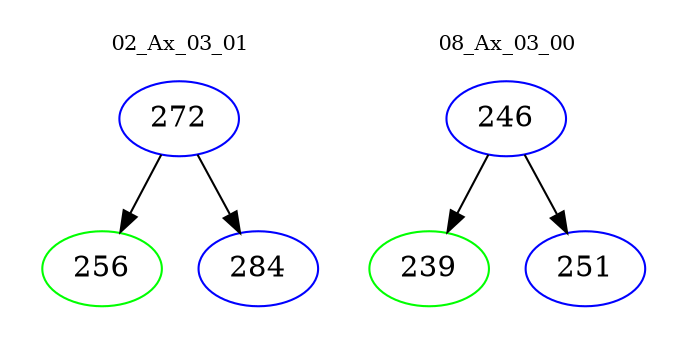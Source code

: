 digraph{
subgraph cluster_0 {
color = white
label = "02_Ax_03_01";
fontsize=10;
T0_272 [label="272", color="blue"]
T0_272 -> T0_256 [color="black"]
T0_256 [label="256", color="green"]
T0_272 -> T0_284 [color="black"]
T0_284 [label="284", color="blue"]
}
subgraph cluster_1 {
color = white
label = "08_Ax_03_00";
fontsize=10;
T1_246 [label="246", color="blue"]
T1_246 -> T1_239 [color="black"]
T1_239 [label="239", color="green"]
T1_246 -> T1_251 [color="black"]
T1_251 [label="251", color="blue"]
}
}
